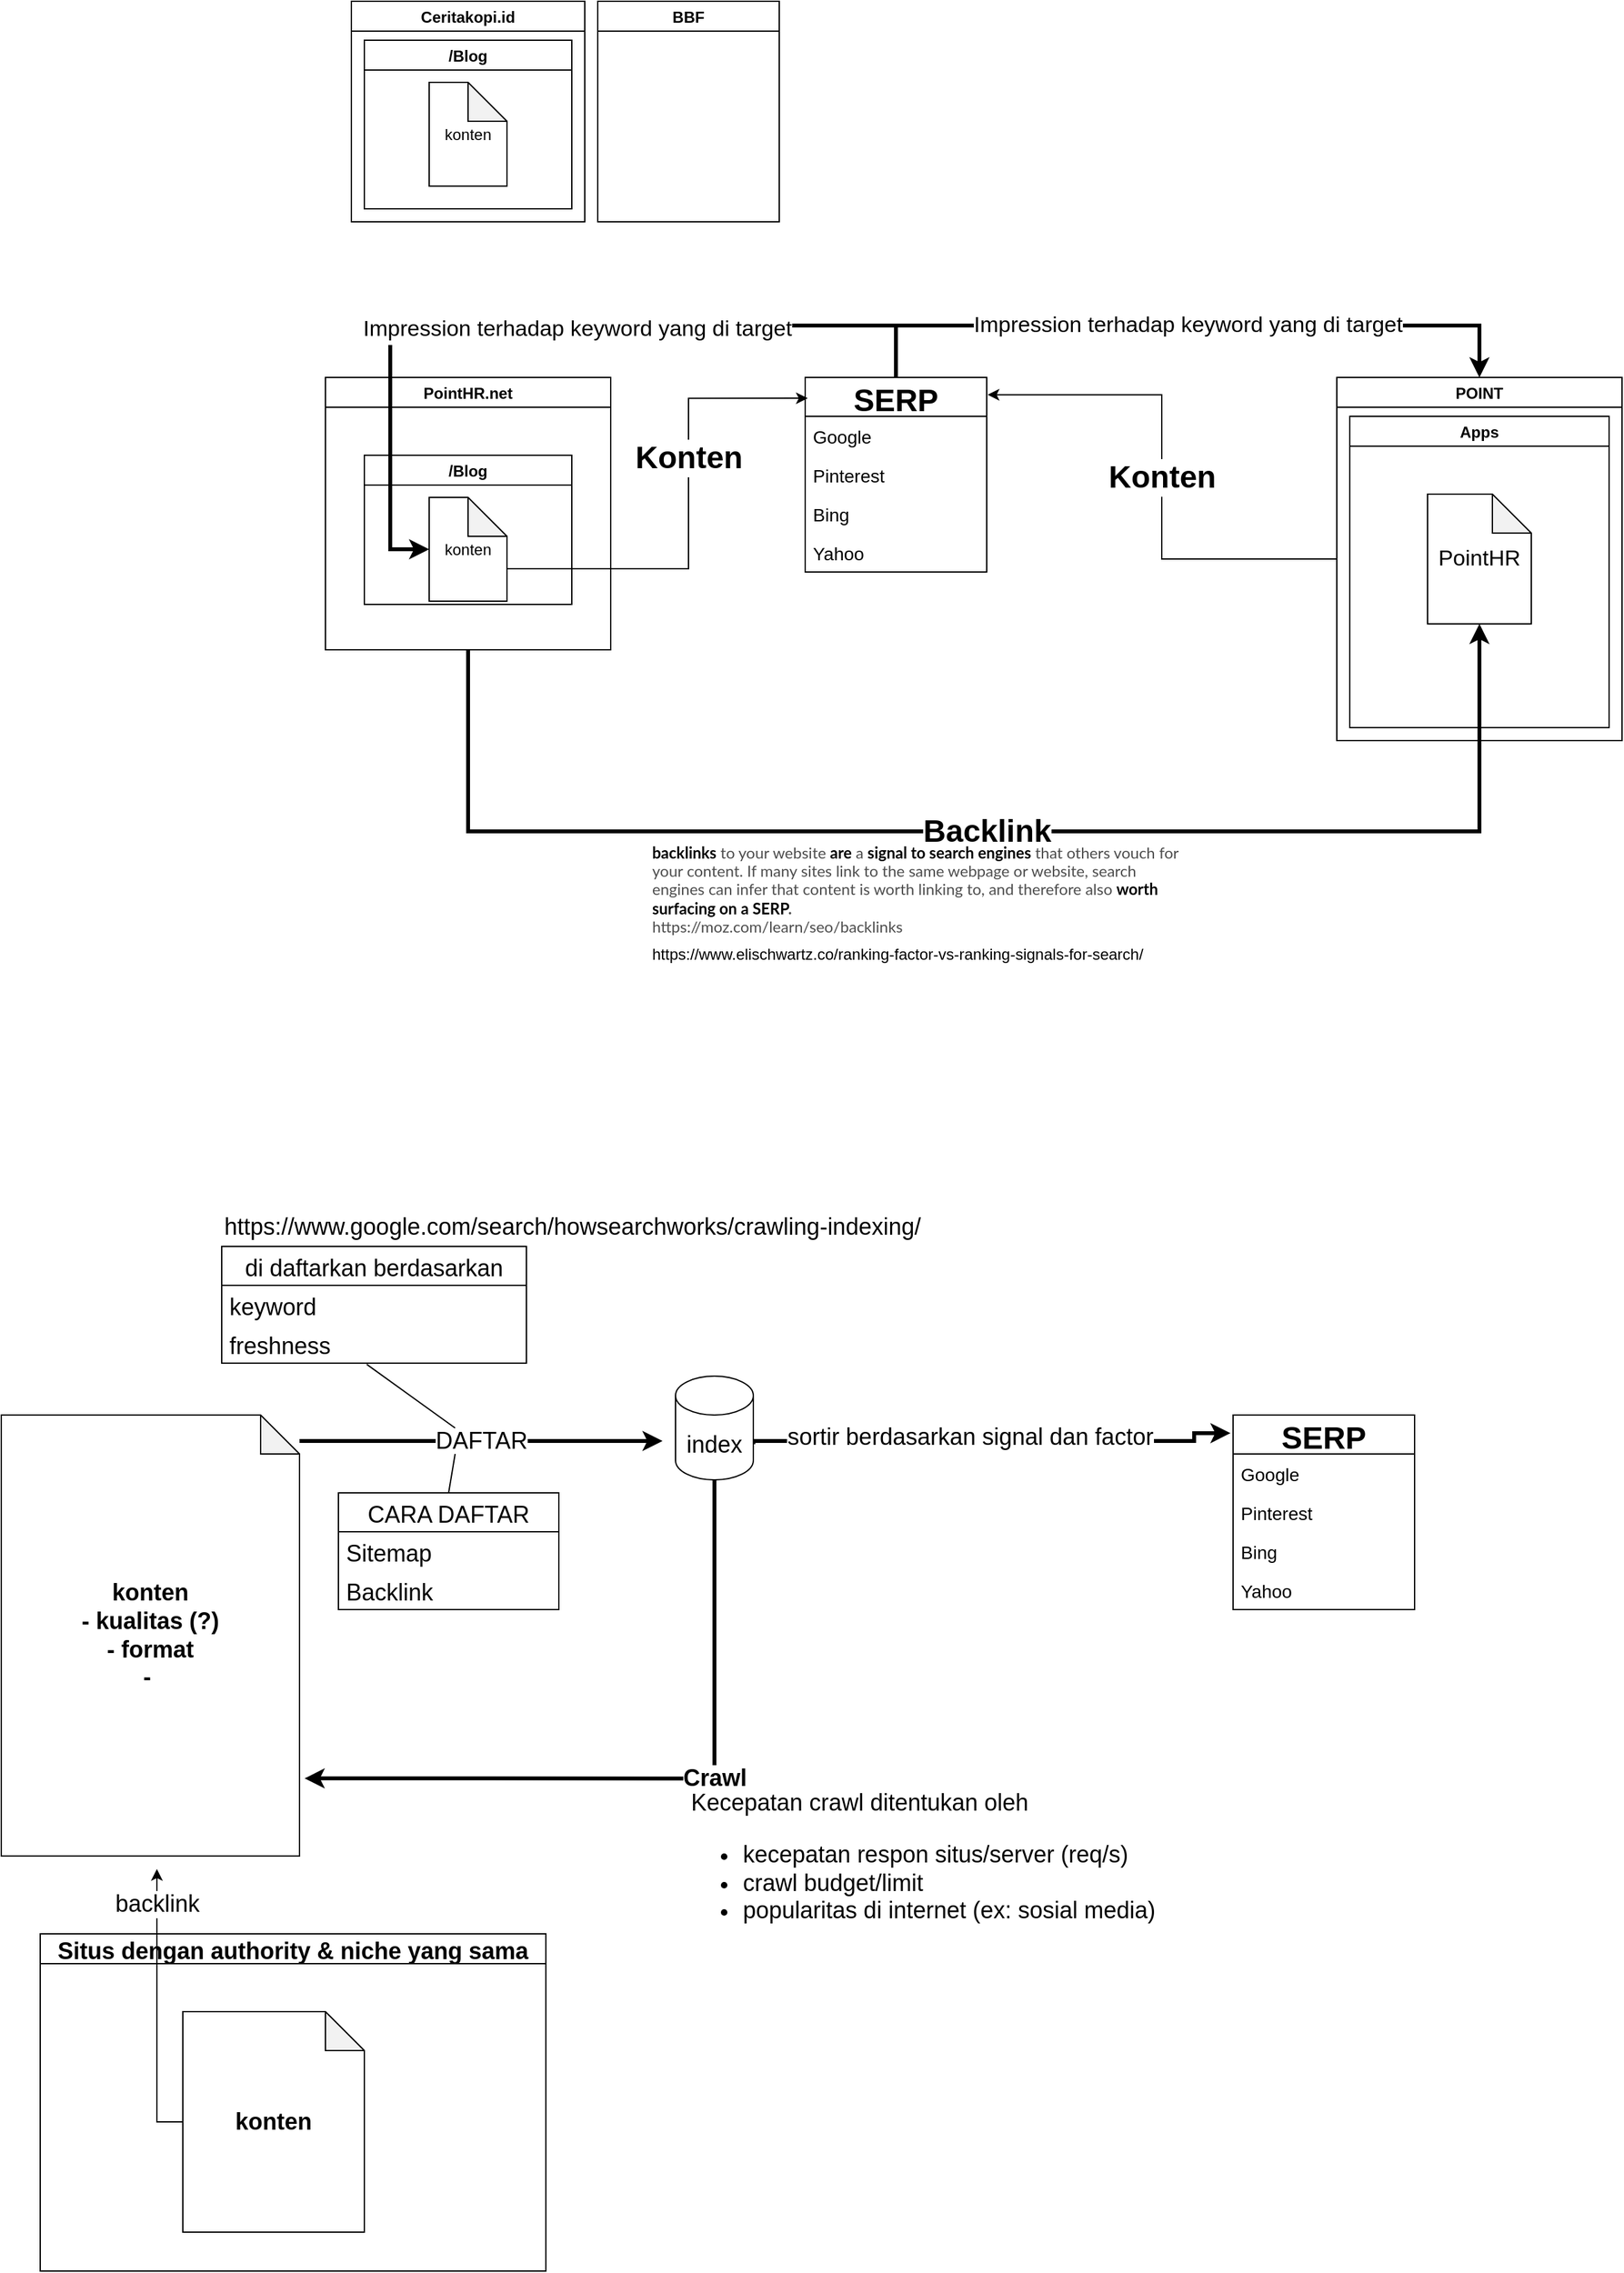 <mxfile version="15.5.4" type="github">
  <diagram id="UpQXV0bkHhJ45pT5pMi0" name="Page-1">
    <mxGraphModel dx="2200" dy="2046" grid="1" gridSize="10" guides="1" tooltips="1" connect="1" arrows="1" fold="1" page="1" pageScale="1" pageWidth="1654" pageHeight="1169" math="0" shadow="0">
      <root>
        <mxCell id="0" />
        <mxCell id="1" parent="0" />
        <mxCell id="VMYl_dWGH_x-drsQ9dHv-32" value="&lt;font style=&quot;font-size: 24px&quot;&gt;&lt;b&gt;Backlink&lt;/b&gt;&lt;/font&gt;" style="edgeStyle=orthogonalEdgeStyle;rounded=0;orthogonalLoop=1;jettySize=auto;html=1;fontSize=17;entryX=0.5;entryY=1;entryDx=0;entryDy=0;entryPerimeter=0;strokeWidth=3;" edge="1" parent="1" source="VMYl_dWGH_x-drsQ9dHv-3" target="VMYl_dWGH_x-drsQ9dHv-30">
          <mxGeometry relative="1" as="geometry">
            <mxPoint x="1029" y="-460" as="targetPoint" />
            <Array as="points">
              <mxPoint x="420" y="-390" />
              <mxPoint x="1200" y="-390" />
            </Array>
          </mxGeometry>
        </mxCell>
        <mxCell id="VMYl_dWGH_x-drsQ9dHv-3" value="PointHR.net" style="swimlane;" vertex="1" parent="1">
          <mxGeometry x="310" y="-740" width="220" height="210" as="geometry">
            <mxRectangle x="60" y="230" width="80" height="23" as="alternateBounds" />
          </mxGeometry>
        </mxCell>
        <mxCell id="VMYl_dWGH_x-drsQ9dHv-5" value="/Blog" style="swimlane;" vertex="1" parent="VMYl_dWGH_x-drsQ9dHv-3">
          <mxGeometry x="30" y="60" width="160" height="115" as="geometry">
            <mxRectangle x="30" y="60" width="60" height="23" as="alternateBounds" />
          </mxGeometry>
        </mxCell>
        <mxCell id="VMYl_dWGH_x-drsQ9dHv-35" value="konten" style="shape=note;whiteSpace=wrap;html=1;backgroundOutline=1;darkOpacity=0.05;fontSize=12;fontColor=#000000;align=center;" vertex="1" parent="VMYl_dWGH_x-drsQ9dHv-5">
          <mxGeometry x="50" y="32.5" width="60" height="80" as="geometry" />
        </mxCell>
        <mxCell id="VMYl_dWGH_x-drsQ9dHv-21" value="&lt;font style=&quot;font-size: 17px&quot;&gt;Impression terhadap keyword yang di target&lt;/font&gt;" style="edgeStyle=orthogonalEdgeStyle;rounded=0;orthogonalLoop=1;jettySize=auto;html=1;entryX=0;entryY=0.5;entryDx=0;entryDy=0;entryPerimeter=0;fontSize=24;strokeWidth=3;" edge="1" parent="1" source="VMYl_dWGH_x-drsQ9dHv-13" target="VMYl_dWGH_x-drsQ9dHv-35">
          <mxGeometry x="-0.094" relative="1" as="geometry">
            <Array as="points">
              <mxPoint x="750" y="-780" />
              <mxPoint x="360" y="-780" />
              <mxPoint x="360" y="-607" />
            </Array>
            <mxPoint as="offset" />
          </mxGeometry>
        </mxCell>
        <mxCell id="VMYl_dWGH_x-drsQ9dHv-38" value="&lt;span style=&quot;font-size: 17px&quot;&gt;Impression terhadap keyword yang di target&lt;/span&gt;" style="edgeStyle=orthogonalEdgeStyle;rounded=0;orthogonalLoop=1;jettySize=auto;html=1;entryX=0.5;entryY=0;entryDx=0;entryDy=0;fontSize=12;fontColor=#000000;strokeWidth=3;" edge="1" parent="1" source="VMYl_dWGH_x-drsQ9dHv-13" target="VMYl_dWGH_x-drsQ9dHv-27">
          <mxGeometry relative="1" as="geometry">
            <Array as="points">
              <mxPoint x="750" y="-780" />
              <mxPoint x="1200" y="-780" />
            </Array>
          </mxGeometry>
        </mxCell>
        <mxCell id="VMYl_dWGH_x-drsQ9dHv-13" value="SERP" style="swimlane;fontStyle=1;childLayout=stackLayout;horizontal=1;startSize=30;horizontalStack=0;resizeParent=1;resizeParentMax=0;resizeLast=0;collapsible=1;marginBottom=0;fontSize=24;" vertex="1" parent="1">
          <mxGeometry x="680" y="-740" width="140" height="150" as="geometry">
            <mxRectangle x="430" y="230" width="100" height="30" as="alternateBounds" />
          </mxGeometry>
        </mxCell>
        <mxCell id="VMYl_dWGH_x-drsQ9dHv-14" value="Google" style="text;strokeColor=none;fillColor=none;align=left;verticalAlign=middle;spacingLeft=4;spacingRight=4;overflow=hidden;points=[[0,0.5],[1,0.5]];portConstraint=eastwest;rotatable=0;fontSize=14;" vertex="1" parent="VMYl_dWGH_x-drsQ9dHv-13">
          <mxGeometry y="30" width="140" height="30" as="geometry" />
        </mxCell>
        <mxCell id="VMYl_dWGH_x-drsQ9dHv-15" value="Pinterest" style="text;strokeColor=none;fillColor=none;align=left;verticalAlign=middle;spacingLeft=4;spacingRight=4;overflow=hidden;points=[[0,0.5],[1,0.5]];portConstraint=eastwest;rotatable=0;fontSize=14;" vertex="1" parent="VMYl_dWGH_x-drsQ9dHv-13">
          <mxGeometry y="60" width="140" height="30" as="geometry" />
        </mxCell>
        <mxCell id="VMYl_dWGH_x-drsQ9dHv-17" value="Bing" style="text;strokeColor=none;fillColor=none;align=left;verticalAlign=middle;spacingLeft=4;spacingRight=4;overflow=hidden;points=[[0,0.5],[1,0.5]];portConstraint=eastwest;rotatable=0;fontSize=14;" vertex="1" parent="VMYl_dWGH_x-drsQ9dHv-13">
          <mxGeometry y="90" width="140" height="30" as="geometry" />
        </mxCell>
        <mxCell id="VMYl_dWGH_x-drsQ9dHv-18" value="Yahoo" style="text;strokeColor=none;fillColor=none;align=left;verticalAlign=middle;spacingLeft=4;spacingRight=4;overflow=hidden;points=[[0,0.5],[1,0.5]];portConstraint=eastwest;rotatable=0;fontSize=14;" vertex="1" parent="VMYl_dWGH_x-drsQ9dHv-13">
          <mxGeometry y="120" width="140" height="30" as="geometry" />
        </mxCell>
        <mxCell id="VMYl_dWGH_x-drsQ9dHv-20" value="&lt;b&gt;Konten&lt;/b&gt;" style="edgeStyle=orthogonalEdgeStyle;rounded=0;orthogonalLoop=1;jettySize=auto;html=1;entryX=0.014;entryY=0.107;entryDx=0;entryDy=0;entryPerimeter=0;fontSize=24;exitX=0;exitY=0;exitDx=60;exitDy=55;exitPerimeter=0;" edge="1" parent="1" source="VMYl_dWGH_x-drsQ9dHv-35" target="VMYl_dWGH_x-drsQ9dHv-13">
          <mxGeometry x="0.242" relative="1" as="geometry">
            <Array as="points">
              <mxPoint x="590" y="-592" />
              <mxPoint x="590" y="-724" />
            </Array>
            <mxPoint as="offset" />
          </mxGeometry>
        </mxCell>
        <mxCell id="VMYl_dWGH_x-drsQ9dHv-36" value="&lt;b style=&quot;font-size: 24px&quot;&gt;Konten&lt;/b&gt;" style="edgeStyle=orthogonalEdgeStyle;rounded=0;orthogonalLoop=1;jettySize=auto;html=1;entryX=1.005;entryY=0.089;entryDx=0;entryDy=0;fontSize=12;fontColor=#000000;entryPerimeter=0;" edge="1" parent="1" source="VMYl_dWGH_x-drsQ9dHv-27" target="VMYl_dWGH_x-drsQ9dHv-13">
          <mxGeometry relative="1" as="geometry" />
        </mxCell>
        <mxCell id="VMYl_dWGH_x-drsQ9dHv-27" value="POINT" style="swimlane;" vertex="1" parent="1">
          <mxGeometry x="1090" y="-740" width="220" height="280" as="geometry">
            <mxRectangle x="650" y="230" width="80" height="23" as="alternateBounds" />
          </mxGeometry>
        </mxCell>
        <mxCell id="VMYl_dWGH_x-drsQ9dHv-29" value="Apps" style="swimlane;startSize=23;" vertex="1" parent="VMYl_dWGH_x-drsQ9dHv-27">
          <mxGeometry x="10" y="30" width="200" height="240" as="geometry" />
        </mxCell>
        <mxCell id="VMYl_dWGH_x-drsQ9dHv-30" value="PointHR" style="shape=note;whiteSpace=wrap;html=1;backgroundOutline=1;darkOpacity=0.05;fontSize=17;" vertex="1" parent="VMYl_dWGH_x-drsQ9dHv-29">
          <mxGeometry x="60" y="60" width="80" height="100" as="geometry" />
        </mxCell>
        <mxCell id="VMYl_dWGH_x-drsQ9dHv-33" value="&lt;span style=&quot;background-color: rgb(255 , 255 , 255)&quot;&gt;&lt;font face=&quot;lato, helvetica neue, helvetica, arial, sans-serif&quot;&gt;&lt;b&gt;backlinks&lt;/b&gt;&lt;font color=&quot;#4d4d4d&quot;&gt; to your website &lt;/font&gt;&lt;b&gt;are&lt;/b&gt;&lt;font color=&quot;#4d4d4d&quot;&gt; a &lt;/font&gt;&lt;b&gt;signal to search engines&lt;/b&gt;&lt;font color=&quot;#4d4d4d&quot;&gt; that others vouch for your content. If many sites link to the same webpage or website, search engines can infer that content is worth linking to, and therefore also &lt;/font&gt;&lt;b&gt;worth surfacing on a SERP&lt;/b&gt;&lt;b style=&quot;color: rgb(77 , 77 , 77)&quot;&gt;.&lt;/b&gt;&lt;font color=&quot;#4d4d4d&quot;&gt;&amp;nbsp;&lt;/font&gt;&lt;/font&gt;&lt;br&gt;&lt;font face=&quot;lato, helvetica neue, helvetica, arial, sans-serif&quot; style=&quot;color: rgb(77 , 77 , 77)&quot;&gt;https://moz.com/learn/seo/backlinks&lt;/font&gt;&lt;br&gt;&lt;/span&gt;" style="text;html=1;strokeColor=none;fillColor=none;align=left;verticalAlign=middle;whiteSpace=wrap;rounded=0;fontSize=12;" vertex="1" parent="1">
          <mxGeometry x="560" y="-380" width="410" height="70" as="geometry" />
        </mxCell>
        <mxCell id="VMYl_dWGH_x-drsQ9dHv-34" value="https://www.elischwartz.co/ranking-factor-vs-ranking-signals-for-search/" style="text;html=1;strokeColor=none;fillColor=none;align=left;verticalAlign=middle;whiteSpace=wrap;rounded=0;fontSize=12;fontColor=#000000;" vertex="1" parent="1">
          <mxGeometry x="560" y="-310" width="400" height="30" as="geometry" />
        </mxCell>
        <mxCell id="VMYl_dWGH_x-drsQ9dHv-39" value="Ceritakopi.id" style="swimlane;" vertex="1" parent="1">
          <mxGeometry x="330" y="-1030" width="180" height="170" as="geometry">
            <mxRectangle x="330" y="-1030" width="80" height="23" as="alternateBounds" />
          </mxGeometry>
        </mxCell>
        <mxCell id="VMYl_dWGH_x-drsQ9dHv-40" value="/Blog" style="swimlane;" vertex="1" parent="VMYl_dWGH_x-drsQ9dHv-39">
          <mxGeometry x="10" y="30" width="160" height="130" as="geometry">
            <mxRectangle x="30" y="60" width="60" height="23" as="alternateBounds" />
          </mxGeometry>
        </mxCell>
        <mxCell id="VMYl_dWGH_x-drsQ9dHv-41" value="konten" style="shape=note;whiteSpace=wrap;html=1;backgroundOutline=1;darkOpacity=0.05;fontSize=12;fontColor=#000000;align=center;" vertex="1" parent="VMYl_dWGH_x-drsQ9dHv-40">
          <mxGeometry x="50" y="32.5" width="60" height="80" as="geometry" />
        </mxCell>
        <mxCell id="VMYl_dWGH_x-drsQ9dHv-42" value="BBF" style="swimlane;" vertex="1" parent="1">
          <mxGeometry x="520" y="-1030" width="140" height="170" as="geometry">
            <mxRectangle x="520" y="-1030" width="80" height="23" as="alternateBounds" />
          </mxGeometry>
        </mxCell>
        <mxCell id="VMYl_dWGH_x-drsQ9dHv-53" value="DAFTAR" style="edgeStyle=orthogonalEdgeStyle;rounded=0;orthogonalLoop=1;jettySize=auto;html=1;fontSize=18;fontColor=#000000;strokeWidth=3;" edge="1" parent="1" source="VMYl_dWGH_x-drsQ9dHv-46">
          <mxGeometry relative="1" as="geometry">
            <mxPoint x="570" y="80" as="targetPoint" />
            <Array as="points">
              <mxPoint x="350" y="80" />
              <mxPoint x="350" y="80" />
            </Array>
          </mxGeometry>
        </mxCell>
        <mxCell id="VMYl_dWGH_x-drsQ9dHv-46" value="konten&lt;br&gt;- kualitas (?)&lt;br&gt;- format&lt;br&gt;-&amp;nbsp;" style="shape=note;whiteSpace=wrap;html=1;backgroundOutline=1;darkOpacity=0.05;fontSize=18;fontColor=#000000;align=center;fontStyle=1" vertex="1" parent="1">
          <mxGeometry x="60" y="60" width="230" height="340" as="geometry" />
        </mxCell>
        <mxCell id="VMYl_dWGH_x-drsQ9dHv-70" value="&lt;b&gt;Crawl&lt;/b&gt;" style="edgeStyle=orthogonalEdgeStyle;rounded=0;orthogonalLoop=1;jettySize=auto;html=1;entryX=1.017;entryY=0.824;entryDx=0;entryDy=0;entryPerimeter=0;fontSize=18;fontColor=#000000;strokeWidth=3;spacing=2;exitX=0.5;exitY=1;exitDx=0;exitDy=0;exitPerimeter=0;" edge="1" parent="1" source="VMYl_dWGH_x-drsQ9dHv-74" target="VMYl_dWGH_x-drsQ9dHv-46">
          <mxGeometry x="-0.158" relative="1" as="geometry">
            <Array as="points">
              <mxPoint x="610" y="340" />
            </Array>
            <mxPoint as="offset" />
          </mxGeometry>
        </mxCell>
        <mxCell id="VMYl_dWGH_x-drsQ9dHv-48" value="SERP" style="swimlane;fontStyle=1;childLayout=stackLayout;horizontal=1;startSize=30;horizontalStack=0;resizeParent=1;resizeParentMax=0;resizeLast=0;collapsible=1;marginBottom=0;fontSize=24;" vertex="1" parent="1">
          <mxGeometry x="1010" y="60" width="140" height="150" as="geometry">
            <mxRectangle x="430" y="230" width="100" height="30" as="alternateBounds" />
          </mxGeometry>
        </mxCell>
        <mxCell id="VMYl_dWGH_x-drsQ9dHv-49" value="Google" style="text;strokeColor=none;fillColor=none;align=left;verticalAlign=middle;spacingLeft=4;spacingRight=4;overflow=hidden;points=[[0,0.5],[1,0.5]];portConstraint=eastwest;rotatable=0;fontSize=14;" vertex="1" parent="VMYl_dWGH_x-drsQ9dHv-48">
          <mxGeometry y="30" width="140" height="30" as="geometry" />
        </mxCell>
        <mxCell id="VMYl_dWGH_x-drsQ9dHv-50" value="Pinterest" style="text;strokeColor=none;fillColor=none;align=left;verticalAlign=middle;spacingLeft=4;spacingRight=4;overflow=hidden;points=[[0,0.5],[1,0.5]];portConstraint=eastwest;rotatable=0;fontSize=14;" vertex="1" parent="VMYl_dWGH_x-drsQ9dHv-48">
          <mxGeometry y="60" width="140" height="30" as="geometry" />
        </mxCell>
        <mxCell id="VMYl_dWGH_x-drsQ9dHv-51" value="Bing" style="text;strokeColor=none;fillColor=none;align=left;verticalAlign=middle;spacingLeft=4;spacingRight=4;overflow=hidden;points=[[0,0.5],[1,0.5]];portConstraint=eastwest;rotatable=0;fontSize=14;" vertex="1" parent="VMYl_dWGH_x-drsQ9dHv-48">
          <mxGeometry y="90" width="140" height="30" as="geometry" />
        </mxCell>
        <mxCell id="VMYl_dWGH_x-drsQ9dHv-52" value="Yahoo" style="text;strokeColor=none;fillColor=none;align=left;verticalAlign=middle;spacingLeft=4;spacingRight=4;overflow=hidden;points=[[0,0.5],[1,0.5]];portConstraint=eastwest;rotatable=0;fontSize=14;" vertex="1" parent="VMYl_dWGH_x-drsQ9dHv-48">
          <mxGeometry y="120" width="140" height="30" as="geometry" />
        </mxCell>
        <mxCell id="VMYl_dWGH_x-drsQ9dHv-54" value="CARA DAFTAR" style="swimlane;fontStyle=0;childLayout=stackLayout;horizontal=1;startSize=30;horizontalStack=0;resizeParent=1;resizeParentMax=0;resizeLast=0;collapsible=1;marginBottom=0;fontSize=18;fontColor=#000000;align=center;" vertex="1" parent="1">
          <mxGeometry x="320" y="120" width="170" height="90" as="geometry" />
        </mxCell>
        <mxCell id="VMYl_dWGH_x-drsQ9dHv-55" value="Sitemap" style="text;strokeColor=none;fillColor=none;align=left;verticalAlign=middle;spacingLeft=4;spacingRight=4;overflow=hidden;points=[[0,0.5],[1,0.5]];portConstraint=eastwest;rotatable=0;fontSize=18;fontColor=#000000;" vertex="1" parent="VMYl_dWGH_x-drsQ9dHv-54">
          <mxGeometry y="30" width="170" height="30" as="geometry" />
        </mxCell>
        <mxCell id="VMYl_dWGH_x-drsQ9dHv-56" value="Backlink" style="text;strokeColor=none;fillColor=none;align=left;verticalAlign=middle;spacingLeft=4;spacingRight=4;overflow=hidden;points=[[0,0.5],[1,0.5]];portConstraint=eastwest;rotatable=0;fontSize=18;fontColor=#000000;" vertex="1" parent="VMYl_dWGH_x-drsQ9dHv-54">
          <mxGeometry y="60" width="170" height="30" as="geometry" />
        </mxCell>
        <mxCell id="VMYl_dWGH_x-drsQ9dHv-59" value="" style="endArrow=none;html=1;rounded=0;fontSize=18;fontColor=#000000;strokeWidth=1;exitX=0.5;exitY=0;exitDx=0;exitDy=0;" edge="1" parent="1" source="VMYl_dWGH_x-drsQ9dHv-54">
          <mxGeometry width="50" height="50" relative="1" as="geometry">
            <mxPoint x="450" y="250" as="sourcePoint" />
            <mxPoint x="410" y="90" as="targetPoint" />
          </mxGeometry>
        </mxCell>
        <mxCell id="VMYl_dWGH_x-drsQ9dHv-61" value="Situs dengan authority &amp; niche yang sama" style="swimlane;fontSize=18;fontColor=#000000;align=center;" vertex="1" parent="1">
          <mxGeometry x="90" y="460" width="390" height="260" as="geometry" />
        </mxCell>
        <mxCell id="VMYl_dWGH_x-drsQ9dHv-60" value="konten" style="shape=note;whiteSpace=wrap;html=1;backgroundOutline=1;darkOpacity=0.05;fontSize=18;fontColor=#000000;align=center;fontStyle=1" vertex="1" parent="VMYl_dWGH_x-drsQ9dHv-61">
          <mxGeometry x="110" y="60" width="140" height="170" as="geometry" />
        </mxCell>
        <mxCell id="VMYl_dWGH_x-drsQ9dHv-63" value="backlink" style="edgeStyle=orthogonalEdgeStyle;rounded=0;orthogonalLoop=1;jettySize=auto;html=1;fontSize=18;fontColor=#000000;strokeWidth=1;" edge="1" parent="1" source="VMYl_dWGH_x-drsQ9dHv-60">
          <mxGeometry x="0.755" relative="1" as="geometry">
            <mxPoint x="180" y="410" as="targetPoint" />
            <mxPoint as="offset" />
          </mxGeometry>
        </mxCell>
        <mxCell id="VMYl_dWGH_x-drsQ9dHv-64" value="di daftarkan berdasarkan" style="swimlane;fontStyle=0;childLayout=stackLayout;horizontal=1;startSize=30;horizontalStack=0;resizeParent=1;resizeParentMax=0;resizeLast=0;collapsible=1;marginBottom=0;fontSize=18;fontColor=#000000;align=center;" vertex="1" parent="1">
          <mxGeometry x="230" y="-70" width="235" height="90" as="geometry" />
        </mxCell>
        <mxCell id="VMYl_dWGH_x-drsQ9dHv-65" value="keyword" style="text;strokeColor=none;fillColor=none;align=left;verticalAlign=middle;spacingLeft=4;spacingRight=4;overflow=hidden;points=[[0,0.5],[1,0.5]];portConstraint=eastwest;rotatable=0;fontSize=18;fontColor=#000000;" vertex="1" parent="VMYl_dWGH_x-drsQ9dHv-64">
          <mxGeometry y="30" width="235" height="30" as="geometry" />
        </mxCell>
        <mxCell id="VMYl_dWGH_x-drsQ9dHv-66" value="freshness" style="text;strokeColor=none;fillColor=none;align=left;verticalAlign=middle;spacingLeft=4;spacingRight=4;overflow=hidden;points=[[0,0.5],[1,0.5]];portConstraint=eastwest;rotatable=0;fontSize=18;fontColor=#000000;" vertex="1" parent="VMYl_dWGH_x-drsQ9dHv-64">
          <mxGeometry y="60" width="235" height="30" as="geometry" />
        </mxCell>
        <mxCell id="VMYl_dWGH_x-drsQ9dHv-68" value="" style="endArrow=none;html=1;rounded=0;fontSize=18;fontColor=#000000;strokeWidth=1;entryX=0.476;entryY=1.032;entryDx=0;entryDy=0;entryPerimeter=0;" edge="1" parent="1" target="VMYl_dWGH_x-drsQ9dHv-66">
          <mxGeometry width="50" height="50" relative="1" as="geometry">
            <mxPoint x="410" y="70" as="sourcePoint" />
            <mxPoint x="405" y="30" as="targetPoint" />
          </mxGeometry>
        </mxCell>
        <mxCell id="VMYl_dWGH_x-drsQ9dHv-69" value="https://www.google.com/search/howsearchworks/crawling-indexing/" style="text;html=1;strokeColor=none;fillColor=none;align=left;verticalAlign=middle;whiteSpace=wrap;rounded=0;fontSize=18;fontColor=#000000;" vertex="1" parent="1">
          <mxGeometry x="230" y="-100" width="550" height="30" as="geometry" />
        </mxCell>
        <mxCell id="VMYl_dWGH_x-drsQ9dHv-71" value="Kecepatan crawl ditentukan oleh&lt;br&gt;&lt;ul&gt;&lt;li&gt;kecepatan respon situs/server (req/s)&lt;/li&gt;&lt;li&gt;crawl budget/limit&lt;/li&gt;&lt;li&gt;popularitas di internet (ex: sosial media)&lt;/li&gt;&lt;/ul&gt;" style="text;html=1;strokeColor=none;fillColor=none;align=left;verticalAlign=middle;whiteSpace=wrap;rounded=0;fontSize=18;fontColor=#000000;" vertex="1" parent="1">
          <mxGeometry x="590" y="350" width="390" height="120" as="geometry" />
        </mxCell>
        <mxCell id="VMYl_dWGH_x-drsQ9dHv-73" value="sortir berdasarkan signal dan factor" style="edgeStyle=orthogonalEdgeStyle;rounded=0;orthogonalLoop=1;jettySize=auto;html=1;fontSize=18;fontColor=#000000;strokeWidth=3;exitX=1;exitY=0;exitDx=0;exitDy=52.5;exitPerimeter=0;entryX=-0.014;entryY=0.093;entryDx=0;entryDy=0;entryPerimeter=0;" edge="1" parent="1" source="VMYl_dWGH_x-drsQ9dHv-74" target="VMYl_dWGH_x-drsQ9dHv-48">
          <mxGeometry x="-0.106" y="3" relative="1" as="geometry">
            <mxPoint x="950" y="10" as="targetPoint" />
            <mxPoint x="740" y="80" as="sourcePoint" />
            <Array as="points">
              <mxPoint x="640" y="80" />
              <mxPoint x="980" y="80" />
              <mxPoint x="980" y="74" />
            </Array>
            <mxPoint x="1" as="offset" />
          </mxGeometry>
        </mxCell>
        <mxCell id="VMYl_dWGH_x-drsQ9dHv-74" value="index" style="shape=cylinder3;whiteSpace=wrap;html=1;boundedLbl=1;backgroundOutline=1;size=15;fontSize=18;fontColor=#000000;align=center;" vertex="1" parent="1">
          <mxGeometry x="580" y="30" width="60" height="80" as="geometry" />
        </mxCell>
      </root>
    </mxGraphModel>
  </diagram>
</mxfile>

